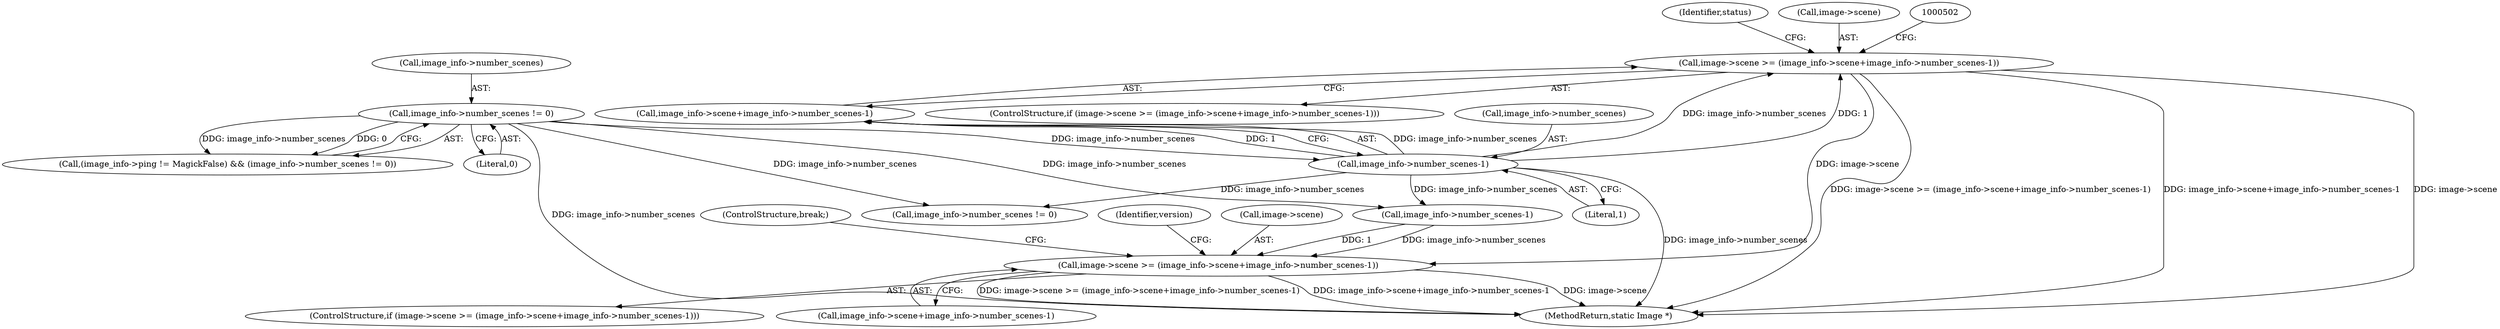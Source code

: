 digraph "0_ImageMagick_6b6bff054d569a77973f2140c0e86366e6168a6c_1@pointer" {
"1000487" [label="(Call,image->scene >= (image_info->scene+image_info->number_scenes-1))"];
"1000495" [label="(Call,image_info->number_scenes-1)"];
"1000481" [label="(Call,image_info->number_scenes != 0)"];
"1000560" [label="(Call,image->scene >= (image_info->scene+image_info->number_scenes-1))"];
"1000554" [label="(Call,image_info->number_scenes != 0)"];
"1000559" [label="(ControlStructure,if (image->scene >= (image_info->scene+image_info->number_scenes-1)))"];
"1000491" [label="(Call,image_info->scene+image_info->number_scenes-1)"];
"1000496" [label="(Call,image_info->number_scenes)"];
"1000577" [label="(Identifier,version)"];
"1000475" [label="(Call,(image_info->ping != MagickFalse) && (image_info->number_scenes != 0))"];
"1000495" [label="(Call,image_info->number_scenes-1)"];
"1002575" [label="(MethodReturn,static Image *)"];
"1000485" [label="(Literal,0)"];
"1000573" [label="(ControlStructure,break;)"];
"1000486" [label="(ControlStructure,if (image->scene >= (image_info->scene+image_info->number_scenes-1)))"];
"1000564" [label="(Call,image_info->scene+image_info->number_scenes-1)"];
"1000560" [label="(Call,image->scene >= (image_info->scene+image_info->number_scenes-1))"];
"1000561" [label="(Call,image->scene)"];
"1000509" [label="(Identifier,status)"];
"1000482" [label="(Call,image_info->number_scenes)"];
"1000487" [label="(Call,image->scene >= (image_info->scene+image_info->number_scenes-1))"];
"1000488" [label="(Call,image->scene)"];
"1000499" [label="(Literal,1)"];
"1000568" [label="(Call,image_info->number_scenes-1)"];
"1000481" [label="(Call,image_info->number_scenes != 0)"];
"1000487" -> "1000486"  [label="AST: "];
"1000487" -> "1000491"  [label="CFG: "];
"1000488" -> "1000487"  [label="AST: "];
"1000491" -> "1000487"  [label="AST: "];
"1000502" -> "1000487"  [label="CFG: "];
"1000509" -> "1000487"  [label="CFG: "];
"1000487" -> "1002575"  [label="DDG: image->scene"];
"1000487" -> "1002575"  [label="DDG: image_info->scene+image_info->number_scenes-1"];
"1000487" -> "1002575"  [label="DDG: image->scene >= (image_info->scene+image_info->number_scenes-1)"];
"1000495" -> "1000487"  [label="DDG: image_info->number_scenes"];
"1000495" -> "1000487"  [label="DDG: 1"];
"1000487" -> "1000560"  [label="DDG: image->scene"];
"1000495" -> "1000491"  [label="AST: "];
"1000495" -> "1000499"  [label="CFG: "];
"1000496" -> "1000495"  [label="AST: "];
"1000499" -> "1000495"  [label="AST: "];
"1000491" -> "1000495"  [label="CFG: "];
"1000495" -> "1002575"  [label="DDG: image_info->number_scenes"];
"1000495" -> "1000491"  [label="DDG: image_info->number_scenes"];
"1000495" -> "1000491"  [label="DDG: 1"];
"1000481" -> "1000495"  [label="DDG: image_info->number_scenes"];
"1000495" -> "1000554"  [label="DDG: image_info->number_scenes"];
"1000495" -> "1000568"  [label="DDG: image_info->number_scenes"];
"1000481" -> "1000475"  [label="AST: "];
"1000481" -> "1000485"  [label="CFG: "];
"1000482" -> "1000481"  [label="AST: "];
"1000485" -> "1000481"  [label="AST: "];
"1000475" -> "1000481"  [label="CFG: "];
"1000481" -> "1002575"  [label="DDG: image_info->number_scenes"];
"1000481" -> "1000475"  [label="DDG: image_info->number_scenes"];
"1000481" -> "1000475"  [label="DDG: 0"];
"1000481" -> "1000554"  [label="DDG: image_info->number_scenes"];
"1000481" -> "1000568"  [label="DDG: image_info->number_scenes"];
"1000560" -> "1000559"  [label="AST: "];
"1000560" -> "1000564"  [label="CFG: "];
"1000561" -> "1000560"  [label="AST: "];
"1000564" -> "1000560"  [label="AST: "];
"1000573" -> "1000560"  [label="CFG: "];
"1000577" -> "1000560"  [label="CFG: "];
"1000560" -> "1002575"  [label="DDG: image->scene >= (image_info->scene+image_info->number_scenes-1)"];
"1000560" -> "1002575"  [label="DDG: image_info->scene+image_info->number_scenes-1"];
"1000560" -> "1002575"  [label="DDG: image->scene"];
"1000568" -> "1000560"  [label="DDG: image_info->number_scenes"];
"1000568" -> "1000560"  [label="DDG: 1"];
}
